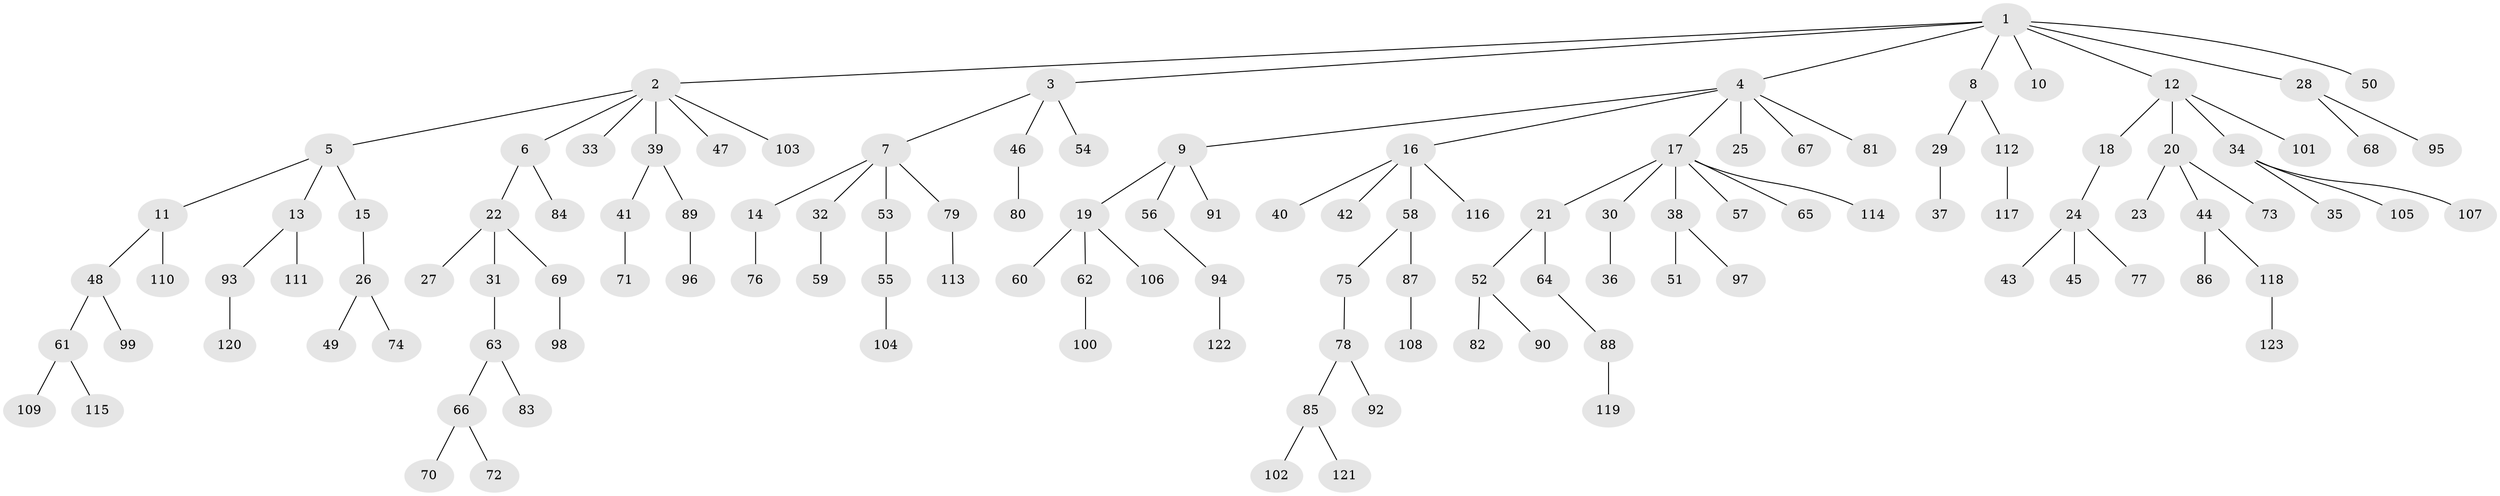 // Generated by graph-tools (version 1.1) at 2025/26/03/09/25 03:26:29]
// undirected, 123 vertices, 122 edges
graph export_dot {
graph [start="1"]
  node [color=gray90,style=filled];
  1;
  2;
  3;
  4;
  5;
  6;
  7;
  8;
  9;
  10;
  11;
  12;
  13;
  14;
  15;
  16;
  17;
  18;
  19;
  20;
  21;
  22;
  23;
  24;
  25;
  26;
  27;
  28;
  29;
  30;
  31;
  32;
  33;
  34;
  35;
  36;
  37;
  38;
  39;
  40;
  41;
  42;
  43;
  44;
  45;
  46;
  47;
  48;
  49;
  50;
  51;
  52;
  53;
  54;
  55;
  56;
  57;
  58;
  59;
  60;
  61;
  62;
  63;
  64;
  65;
  66;
  67;
  68;
  69;
  70;
  71;
  72;
  73;
  74;
  75;
  76;
  77;
  78;
  79;
  80;
  81;
  82;
  83;
  84;
  85;
  86;
  87;
  88;
  89;
  90;
  91;
  92;
  93;
  94;
  95;
  96;
  97;
  98;
  99;
  100;
  101;
  102;
  103;
  104;
  105;
  106;
  107;
  108;
  109;
  110;
  111;
  112;
  113;
  114;
  115;
  116;
  117;
  118;
  119;
  120;
  121;
  122;
  123;
  1 -- 2;
  1 -- 3;
  1 -- 4;
  1 -- 8;
  1 -- 10;
  1 -- 12;
  1 -- 28;
  1 -- 50;
  2 -- 5;
  2 -- 6;
  2 -- 33;
  2 -- 39;
  2 -- 47;
  2 -- 103;
  3 -- 7;
  3 -- 46;
  3 -- 54;
  4 -- 9;
  4 -- 16;
  4 -- 17;
  4 -- 25;
  4 -- 67;
  4 -- 81;
  5 -- 11;
  5 -- 13;
  5 -- 15;
  6 -- 22;
  6 -- 84;
  7 -- 14;
  7 -- 32;
  7 -- 53;
  7 -- 79;
  8 -- 29;
  8 -- 112;
  9 -- 19;
  9 -- 56;
  9 -- 91;
  11 -- 48;
  11 -- 110;
  12 -- 18;
  12 -- 20;
  12 -- 34;
  12 -- 101;
  13 -- 93;
  13 -- 111;
  14 -- 76;
  15 -- 26;
  16 -- 40;
  16 -- 42;
  16 -- 58;
  16 -- 116;
  17 -- 21;
  17 -- 30;
  17 -- 38;
  17 -- 57;
  17 -- 65;
  17 -- 114;
  18 -- 24;
  19 -- 60;
  19 -- 62;
  19 -- 106;
  20 -- 23;
  20 -- 44;
  20 -- 73;
  21 -- 52;
  21 -- 64;
  22 -- 27;
  22 -- 31;
  22 -- 69;
  24 -- 43;
  24 -- 45;
  24 -- 77;
  26 -- 49;
  26 -- 74;
  28 -- 68;
  28 -- 95;
  29 -- 37;
  30 -- 36;
  31 -- 63;
  32 -- 59;
  34 -- 35;
  34 -- 105;
  34 -- 107;
  38 -- 51;
  38 -- 97;
  39 -- 41;
  39 -- 89;
  41 -- 71;
  44 -- 86;
  44 -- 118;
  46 -- 80;
  48 -- 61;
  48 -- 99;
  52 -- 82;
  52 -- 90;
  53 -- 55;
  55 -- 104;
  56 -- 94;
  58 -- 75;
  58 -- 87;
  61 -- 109;
  61 -- 115;
  62 -- 100;
  63 -- 66;
  63 -- 83;
  64 -- 88;
  66 -- 70;
  66 -- 72;
  69 -- 98;
  75 -- 78;
  78 -- 85;
  78 -- 92;
  79 -- 113;
  85 -- 102;
  85 -- 121;
  87 -- 108;
  88 -- 119;
  89 -- 96;
  93 -- 120;
  94 -- 122;
  112 -- 117;
  118 -- 123;
}
